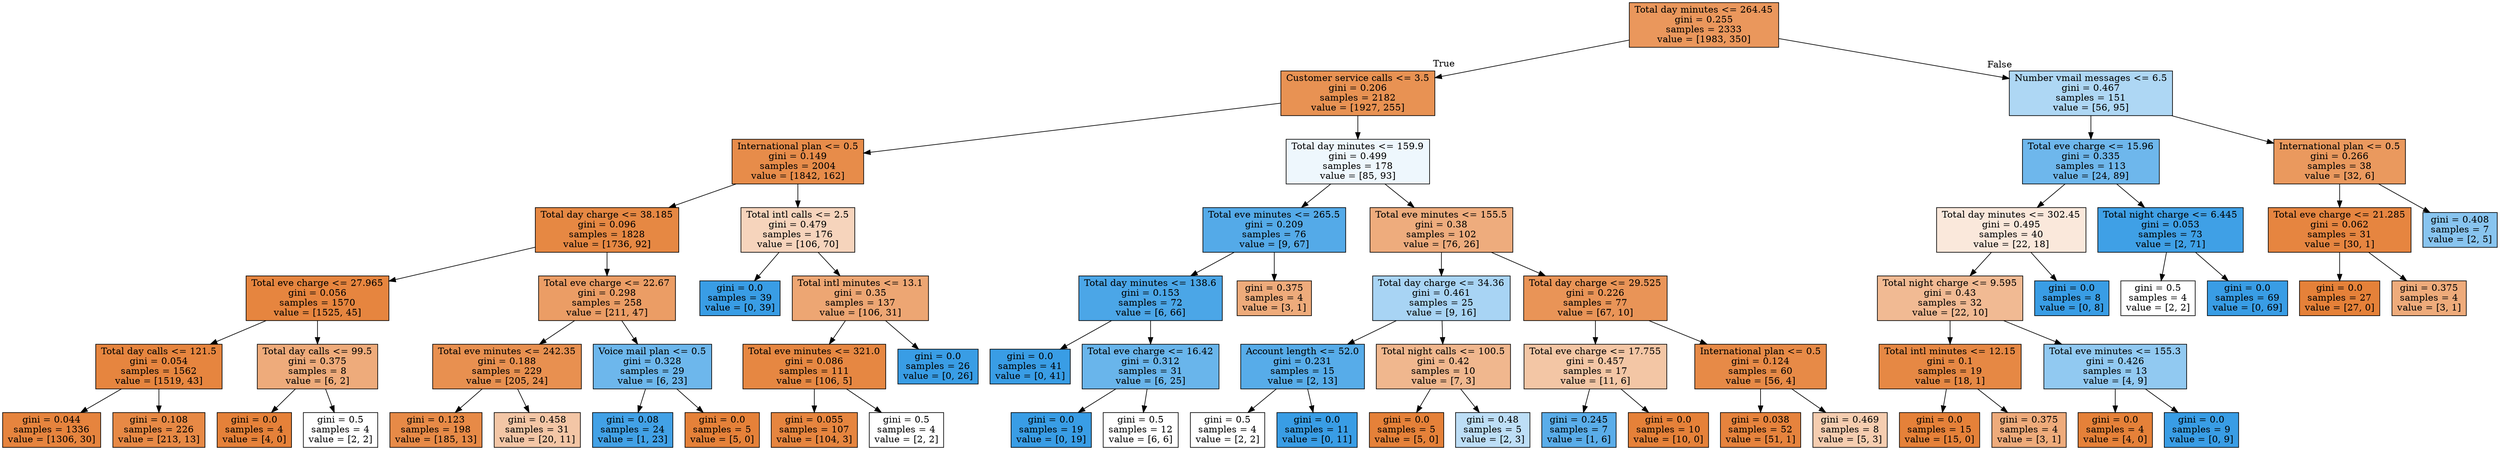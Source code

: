 digraph Tree {
node [shape=box, style="filled", color="black"] ;
0 [label="Total day minutes <= 264.45\ngini = 0.255\nsamples = 2333\nvalue = [1983, 350]", fillcolor="#ea975c"] ;
1 [label="Customer service calls <= 3.5\ngini = 0.206\nsamples = 2182\nvalue = [1927, 255]", fillcolor="#e89253"] ;
0 -> 1 [labeldistance=2.5, labelangle=45, headlabel="True"] ;
2 [label="International plan <= 0.5\ngini = 0.149\nsamples = 2004\nvalue = [1842, 162]", fillcolor="#e78c4a"] ;
1 -> 2 ;
3 [label="Total day charge <= 38.185\ngini = 0.096\nsamples = 1828\nvalue = [1736, 92]", fillcolor="#e68843"] ;
2 -> 3 ;
4 [label="Total eve charge <= 27.965\ngini = 0.056\nsamples = 1570\nvalue = [1525, 45]", fillcolor="#e6853f"] ;
3 -> 4 ;
5 [label="Total day calls <= 121.5\ngini = 0.054\nsamples = 1562\nvalue = [1519, 43]", fillcolor="#e6853f"] ;
4 -> 5 ;
6 [label="gini = 0.044\nsamples = 1336\nvalue = [1306, 30]", fillcolor="#e6843e"] ;
5 -> 6 ;
7 [label="gini = 0.108\nsamples = 226\nvalue = [213, 13]", fillcolor="#e78945"] ;
5 -> 7 ;
8 [label="Total day calls <= 99.5\ngini = 0.375\nsamples = 8\nvalue = [6, 2]", fillcolor="#eeab7b"] ;
4 -> 8 ;
9 [label="gini = 0.0\nsamples = 4\nvalue = [4, 0]", fillcolor="#e58139"] ;
8 -> 9 ;
10 [label="gini = 0.5\nsamples = 4\nvalue = [2, 2]", fillcolor="#ffffff"] ;
8 -> 10 ;
11 [label="Total eve charge <= 22.67\ngini = 0.298\nsamples = 258\nvalue = [211, 47]", fillcolor="#eb9d65"] ;
3 -> 11 ;
12 [label="Total eve minutes <= 242.35\ngini = 0.188\nsamples = 229\nvalue = [205, 24]", fillcolor="#e89050"] ;
11 -> 12 ;
13 [label="gini = 0.123\nsamples = 198\nvalue = [185, 13]", fillcolor="#e78a47"] ;
12 -> 13 ;
14 [label="gini = 0.458\nsamples = 31\nvalue = [20, 11]", fillcolor="#f3c6a6"] ;
12 -> 14 ;
15 [label="Voice mail plan <= 0.5\ngini = 0.328\nsamples = 29\nvalue = [6, 23]", fillcolor="#6db7ec"] ;
11 -> 15 ;
16 [label="gini = 0.08\nsamples = 24\nvalue = [1, 23]", fillcolor="#42a1e6"] ;
15 -> 16 ;
17 [label="gini = 0.0\nsamples = 5\nvalue = [5, 0]", fillcolor="#e58139"] ;
15 -> 17 ;
18 [label="Total intl calls <= 2.5\ngini = 0.479\nsamples = 176\nvalue = [106, 70]", fillcolor="#f6d4bc"] ;
2 -> 18 ;
19 [label="gini = 0.0\nsamples = 39\nvalue = [0, 39]", fillcolor="#399de5"] ;
18 -> 19 ;
20 [label="Total intl minutes <= 13.1\ngini = 0.35\nsamples = 137\nvalue = [106, 31]", fillcolor="#eda673"] ;
18 -> 20 ;
21 [label="Total eve minutes <= 321.0\ngini = 0.086\nsamples = 111\nvalue = [106, 5]", fillcolor="#e68742"] ;
20 -> 21 ;
22 [label="gini = 0.055\nsamples = 107\nvalue = [104, 3]", fillcolor="#e6853f"] ;
21 -> 22 ;
23 [label="gini = 0.5\nsamples = 4\nvalue = [2, 2]", fillcolor="#ffffff"] ;
21 -> 23 ;
24 [label="gini = 0.0\nsamples = 26\nvalue = [0, 26]", fillcolor="#399de5"] ;
20 -> 24 ;
25 [label="Total day minutes <= 159.9\ngini = 0.499\nsamples = 178\nvalue = [85, 93]", fillcolor="#eef7fd"] ;
1 -> 25 ;
26 [label="Total eve minutes <= 265.5\ngini = 0.209\nsamples = 76\nvalue = [9, 67]", fillcolor="#54aae8"] ;
25 -> 26 ;
27 [label="Total day minutes <= 138.6\ngini = 0.153\nsamples = 72\nvalue = [6, 66]", fillcolor="#4ba6e7"] ;
26 -> 27 ;
28 [label="gini = 0.0\nsamples = 41\nvalue = [0, 41]", fillcolor="#399de5"] ;
27 -> 28 ;
29 [label="Total eve charge <= 16.42\ngini = 0.312\nsamples = 31\nvalue = [6, 25]", fillcolor="#69b5eb"] ;
27 -> 29 ;
30 [label="gini = 0.0\nsamples = 19\nvalue = [0, 19]", fillcolor="#399de5"] ;
29 -> 30 ;
31 [label="gini = 0.5\nsamples = 12\nvalue = [6, 6]", fillcolor="#ffffff"] ;
29 -> 31 ;
32 [label="gini = 0.375\nsamples = 4\nvalue = [3, 1]", fillcolor="#eeab7b"] ;
26 -> 32 ;
33 [label="Total eve minutes <= 155.5\ngini = 0.38\nsamples = 102\nvalue = [76, 26]", fillcolor="#eeac7d"] ;
25 -> 33 ;
34 [label="Total day charge <= 34.36\ngini = 0.461\nsamples = 25\nvalue = [9, 16]", fillcolor="#a8d4f4"] ;
33 -> 34 ;
35 [label="Account length <= 52.0\ngini = 0.231\nsamples = 15\nvalue = [2, 13]", fillcolor="#57ace9"] ;
34 -> 35 ;
36 [label="gini = 0.5\nsamples = 4\nvalue = [2, 2]", fillcolor="#ffffff"] ;
35 -> 36 ;
37 [label="gini = 0.0\nsamples = 11\nvalue = [0, 11]", fillcolor="#399de5"] ;
35 -> 37 ;
38 [label="Total night calls <= 100.5\ngini = 0.42\nsamples = 10\nvalue = [7, 3]", fillcolor="#f0b78e"] ;
34 -> 38 ;
39 [label="gini = 0.0\nsamples = 5\nvalue = [5, 0]", fillcolor="#e58139"] ;
38 -> 39 ;
40 [label="gini = 0.48\nsamples = 5\nvalue = [2, 3]", fillcolor="#bddef6"] ;
38 -> 40 ;
41 [label="Total day charge <= 29.525\ngini = 0.226\nsamples = 77\nvalue = [67, 10]", fillcolor="#e99457"] ;
33 -> 41 ;
42 [label="Total eve charge <= 17.755\ngini = 0.457\nsamples = 17\nvalue = [11, 6]", fillcolor="#f3c6a5"] ;
41 -> 42 ;
43 [label="gini = 0.245\nsamples = 7\nvalue = [1, 6]", fillcolor="#5aade9"] ;
42 -> 43 ;
44 [label="gini = 0.0\nsamples = 10\nvalue = [10, 0]", fillcolor="#e58139"] ;
42 -> 44 ;
45 [label="International plan <= 0.5\ngini = 0.124\nsamples = 60\nvalue = [56, 4]", fillcolor="#e78a47"] ;
41 -> 45 ;
46 [label="gini = 0.038\nsamples = 52\nvalue = [51, 1]", fillcolor="#e6833d"] ;
45 -> 46 ;
47 [label="gini = 0.469\nsamples = 8\nvalue = [5, 3]", fillcolor="#f5cdb0"] ;
45 -> 47 ;
48 [label="Number vmail messages <= 6.5\ngini = 0.467\nsamples = 151\nvalue = [56, 95]", fillcolor="#aed7f4"] ;
0 -> 48 [labeldistance=2.5, labelangle=-45, headlabel="False"] ;
49 [label="Total eve charge <= 15.96\ngini = 0.335\nsamples = 113\nvalue = [24, 89]", fillcolor="#6eb7ec"] ;
48 -> 49 ;
50 [label="Total day minutes <= 302.45\ngini = 0.495\nsamples = 40\nvalue = [22, 18]", fillcolor="#fae8db"] ;
49 -> 50 ;
51 [label="Total night charge <= 9.595\ngini = 0.43\nsamples = 32\nvalue = [22, 10]", fillcolor="#f1ba93"] ;
50 -> 51 ;
52 [label="Total intl minutes <= 12.15\ngini = 0.1\nsamples = 19\nvalue = [18, 1]", fillcolor="#e68844"] ;
51 -> 52 ;
53 [label="gini = 0.0\nsamples = 15\nvalue = [15, 0]", fillcolor="#e58139"] ;
52 -> 53 ;
54 [label="gini = 0.375\nsamples = 4\nvalue = [3, 1]", fillcolor="#eeab7b"] ;
52 -> 54 ;
55 [label="Total eve minutes <= 155.3\ngini = 0.426\nsamples = 13\nvalue = [4, 9]", fillcolor="#91c9f1"] ;
51 -> 55 ;
56 [label="gini = 0.0\nsamples = 4\nvalue = [4, 0]", fillcolor="#e58139"] ;
55 -> 56 ;
57 [label="gini = 0.0\nsamples = 9\nvalue = [0, 9]", fillcolor="#399de5"] ;
55 -> 57 ;
58 [label="gini = 0.0\nsamples = 8\nvalue = [0, 8]", fillcolor="#399de5"] ;
50 -> 58 ;
59 [label="Total night charge <= 6.445\ngini = 0.053\nsamples = 73\nvalue = [2, 71]", fillcolor="#3fa0e6"] ;
49 -> 59 ;
60 [label="gini = 0.5\nsamples = 4\nvalue = [2, 2]", fillcolor="#ffffff"] ;
59 -> 60 ;
61 [label="gini = 0.0\nsamples = 69\nvalue = [0, 69]", fillcolor="#399de5"] ;
59 -> 61 ;
62 [label="International plan <= 0.5\ngini = 0.266\nsamples = 38\nvalue = [32, 6]", fillcolor="#ea995e"] ;
48 -> 62 ;
63 [label="Total eve charge <= 21.285\ngini = 0.062\nsamples = 31\nvalue = [30, 1]", fillcolor="#e68540"] ;
62 -> 63 ;
64 [label="gini = 0.0\nsamples = 27\nvalue = [27, 0]", fillcolor="#e58139"] ;
63 -> 64 ;
65 [label="gini = 0.375\nsamples = 4\nvalue = [3, 1]", fillcolor="#eeab7b"] ;
63 -> 65 ;
66 [label="gini = 0.408\nsamples = 7\nvalue = [2, 5]", fillcolor="#88c4ef"] ;
62 -> 66 ;
}
